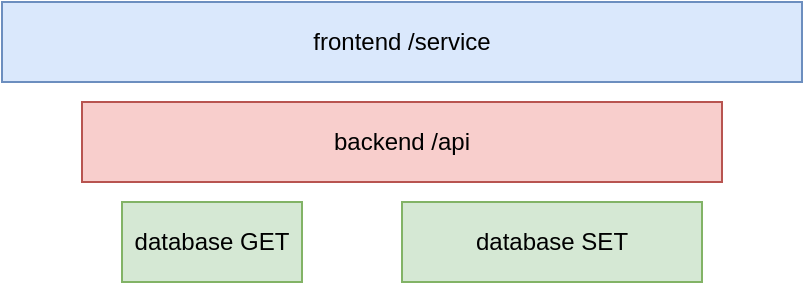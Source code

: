 <mxfile version="20.0.4" type="device"><diagram id="kgpKYQtTHZ0yAKxKKP6v" name="Page-1"><mxGraphModel dx="2062" dy="1143" grid="1" gridSize="10" guides="1" tooltips="1" connect="1" arrows="1" fold="1" page="1" pageScale="1" pageWidth="850" pageHeight="1100" math="0" shadow="0"><root><mxCell id="0"/><mxCell id="1" parent="0"/><mxCell id="4WVdQdCDN4yW40xJICar-1" value="frontend /service" style="rounded=0;whiteSpace=wrap;html=1;fillColor=#dae8fc;strokeColor=#6c8ebf;" vertex="1" parent="1"><mxGeometry x="120" y="120" width="400" height="40" as="geometry"/></mxCell><mxCell id="4WVdQdCDN4yW40xJICar-2" value="backend /api" style="rounded=0;whiteSpace=wrap;html=1;fillColor=#f8cecc;strokeColor=#b85450;" vertex="1" parent="1"><mxGeometry x="160" y="170" width="320" height="40" as="geometry"/></mxCell><mxCell id="4WVdQdCDN4yW40xJICar-3" value="database GET" style="rounded=0;whiteSpace=wrap;html=1;fillColor=#d5e8d4;strokeColor=#82b366;" vertex="1" parent="1"><mxGeometry x="180" y="220" width="90" height="40" as="geometry"/></mxCell><mxCell id="4WVdQdCDN4yW40xJICar-4" value="database SET" style="rounded=0;whiteSpace=wrap;html=1;fillColor=#d5e8d4;strokeColor=#82b366;" vertex="1" parent="1"><mxGeometry x="320" y="220" width="150" height="40" as="geometry"/></mxCell></root></mxGraphModel></diagram></mxfile>